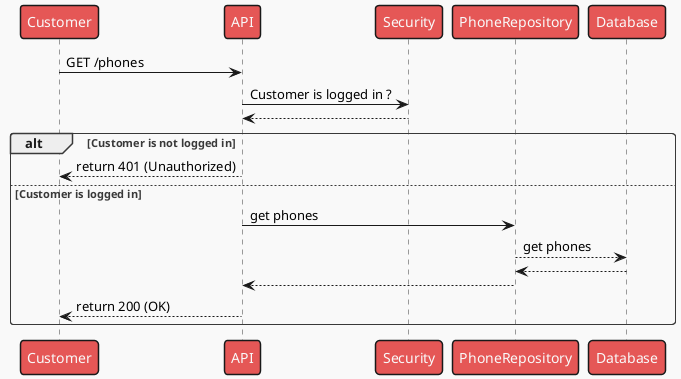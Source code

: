 @startuml

!theme mars

Customer -> API : GET /phones

API -> Security : Customer is logged in ?
Security --> API
alt Customer is not logged in
    API --> Customer : return 401 (Unauthorized)
else Customer is logged in
    API -> PhoneRepository : get phones
    PhoneRepository --> Database : get phones
    Database --> PhoneRepository
    PhoneRepository --> API
    API --> Customer : return 200 (OK)
end
@enduml